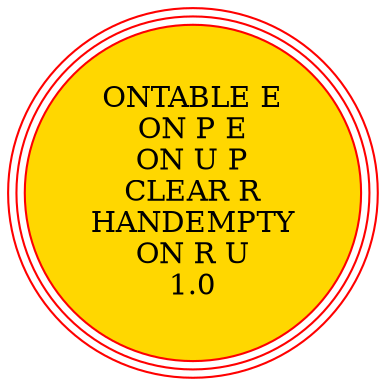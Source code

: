 digraph {
"ONTABLE E\nON P E\nON U P\nCLEAR R\nHANDEMPTY\nON R U\n1.0\n" [shape=circle, style=filled color=red, fillcolor=gold, peripheries=3];
"ONTABLE E\nON P E\nON U P\nCLEAR R\nHANDEMPTY\nON R U\n1.0\n" [shape=circle, style=filled color=red, fillcolor=gold, peripheries=3];
}
